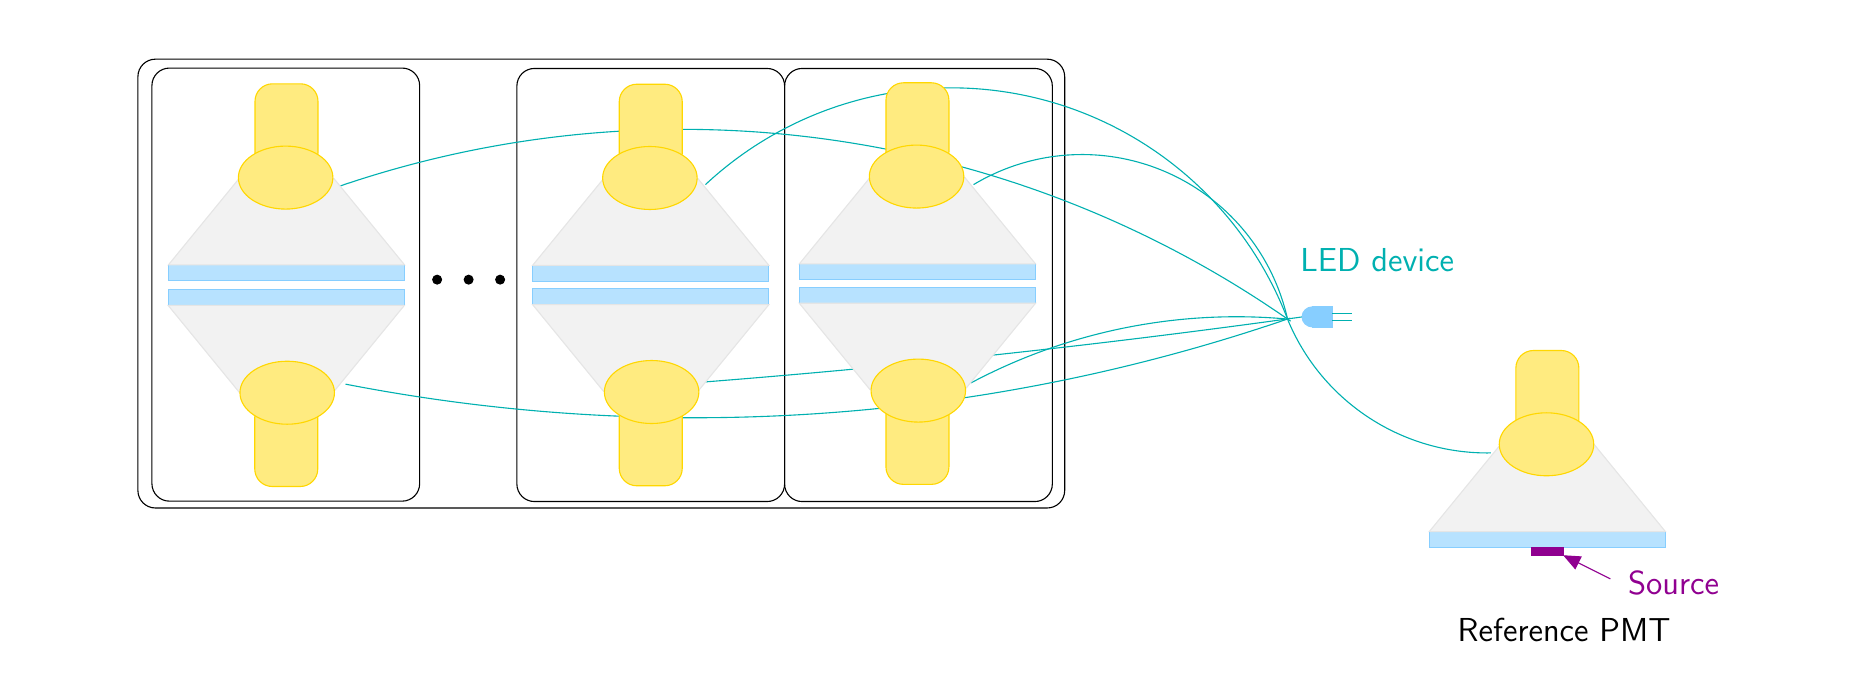 \begin{tikzpicture}[y=-1cm]
\sf

\clip (2,1) rectangle (25,9);

%% bipo3 tank
\draw[rounded corners=6.3bp,black] (6.978,7.013) rectangle (3.578,1.513);
\draw[rounded corners=6.3bp,black] (11.613,7.018) rectangle (8.213,1.518);
\draw[rounded corners=6.3bp,black] (15.013,7.018) rectangle (11.613,1.518);
\draw[rounded corners=6.3bp,black] (15.17,7.1) rectangle (3.4,1.4);


%% source foil
%% \definecolor{penColor}{rgb}{0,0.816,0}
%% \filldraw[penColor] (8.413,4.218) rectangle (11.413,4.318);
%% \filldraw[penColor] (11.813,4.218) rectangle (14.813,4.318);
%% \filldraw[penColor] (3.778,4.213) rectangle (6.778,4.313);

%% Optic fibers
\definecolor{penColor}{rgb}{0,0.69,0.69}
\draw[penColor] (15.39,5.286) +(-13:2.675) arc (-13:-121:2.675);
\draw[penColor] (17.35,11.85) +(-85:7.179) arc (-85:-118:7.179);
\draw[penColor] (13.728,6.34) +(-21:4.576) arc (-21:-133:4.576);
\draw[penColor] (10.312,15.763) +(-55:13.472) arc (-55:-109:13.472);
\draw[penColor] (10.47,-17.279) +(71:23.233) arc (71:101:23.233);
\draw[penColor] (0.645,-121.205) +(82:127.095) arc (82:86:127.095);
\draw[penColor] (20.536,3.659) +(158:2.742) arc (158:89:2.742);


%% scintillators
\definecolor{fillColor}{rgb}{0.529,0.808,1}
\tikzstyle{scin} = [draw=fillColor,fill=fillColor!60]
\path[scin] (8.413,4.018) rectangle (11.413,4.218);
\path[scin] (14.8,4.5) rectangle (11.8,4.3);
\path[scin] (11.8,4) rectangle (14.8,4.2);
\path[scin] (11.413,4.518) rectangle (8.413,4.318);
\path[scin] (6.784,4.527) rectangle (3.784,4.327);
\path[scin] (19.8,7.4) rectangle (22.8,7.6);
\path[scin] (3.787,4.013) rectangle (6.787,4.213);

%% Light guide
\tikzstyle{pmma} = [draw=white!90!black,fill=white!95!black]
\path[pmma] (8.413,4.018) -- (9.313,2.918) -- (10.513,2.918) -- (11.413,4.018) -- cycle;
\path[pmma] (6.784,4.527) -- (5.884,5.627) -- (4.684,5.627) -- (3.784,4.527) -- cycle;
\path[pmma] (3.787,4.013) -- (4.687,2.913) -- (5.887,2.913) -- (6.787,4.013) -- cycle;
\path[pmma] (19.8,7.4) -- (20.7,6.3) -- (21.9,6.3) -- (22.8,7.4) -- cycle;
\path[pmma] (14.8,4.5) -- (13.9,5.6) -- (12.7,5.6) -- (11.8,4.5) -- cycle;
\path[pmma] (11.8,4) -- (12.7,2.9) -- (13.9,2.9) -- (14.8,4) -- cycle;
\path[pmma] (11.413,4.518) -- (10.513,5.618) -- (9.313,5.618) -- (8.413,4.518) -- cycle;

%% LED
\definecolor{penColor}{rgb}{0.529,0.808,1}
\filldraw[penColor] (18.318,4.673) ellipse (0.133cm and 0.127cm);
\filldraw[penColor] (18.318,4.807) rectangle (18.571,4.542);
\definecolor{penColor}{rgb}{0,0.69,0.69}
\draw[penColor] (18.564,4.631) -- (18.824,4.631);
\draw[penColor] (18.564,4.72) -- (18.824,4.72);
\path (17.9,4.1) node[text=penColor,anchor=base west] {\large{} LED device};


%% dots
\filldraw[black] (7.6,4.2) circle (0.056cm);
\filldraw[black] (8,4.2) circle (0.056cm);
\filldraw[black] (7.2,4.2) circle (0.056cm);



%% \draw[arrows=-to,black] (21.2,3.3) -- (21.2,4.9);
%% \draw[black] (21.3,2.8) -- (21.5,2.7);
%% \draw[black] (22,2.8) -- (22.2,2.7);

%% source
\definecolor{penColor}{rgb}{0.565,0,0.565}
\filldraw[penColor] (21.1,7.6) rectangle (21.5,7.7);
\draw[arrows=triangle 45-,penColor] (21.5,7.7) -- (22.1,8);

\definecolor{textColor}{rgb}{0.565,0,0.565}
\path (22.2,8.2) node[text=textColor,anchor=base west] {\large{}Source};
\path (19.9,8.8) node[text=black,anchor=base west] {\large{} Reference PMT};

%% PMT
\definecolor{fillColor}{rgb}{1,0.843,0}
\tikzstyle{pm_base} = [rounded corners=6.3bp,draw=fillColor,fill=fillColor!50]
\path[pm_base] (12.9,5.7) rectangle (13.7,6.8);
\path[pm_base] (13.7,2.8) rectangle (12.9,1.7);
\path[pm_base] (9.513,5.718) rectangle (10.313,6.818);
\path[pm_base] (10.313,2.818) rectangle (9.513,1.718);
\path[pm_base] (4.884,5.727) rectangle (5.684,6.827);
\path[pm_base] (5.687,2.813) rectangle (4.887,1.713);
\path[pm_base] (21.7,6.2) rectangle (20.9,5.1);
\tikzstyle{pm} = [draw=fillColor,fill=fillColor!50]
\path[pm] (13.311,5.609) ellipse (0.6cm and 0.4cm);
\path[pm] (13.289,2.891) ellipse (0.6cm and 0.4cm);
\path[pm] (9.924,5.627) ellipse (0.6cm and 0.4cm);
\path[pm] (9.902,2.909) ellipse (0.6cm and 0.4cm);
\path[pm] (5.296,5.636) ellipse (0.6cm and 0.4cm);
\path[pm] (5.276,2.904) ellipse (0.6cm and 0.4cm);
\path[pm] (21.289,6.291) ellipse (0.6cm and 0.4cm);

%% \definecolor{penColor}{rgb}{0,0.69,0.69}
%% \draw[penColor] (18.322,4.673) +(92:0.133) arc (92:268:0.133);
%% \draw[penColor] (18.698,4.542) -- (18.318,4.542);
%% \draw[penColor] (18.571,4.807) -- (18.571,4.542);
%% \draw[penColor] (18.698,4.807) -- (18.318,4.807);

\end{tikzpicture}%

%% Configure (x)emacs for this file ...
%% Local Variables:
%% mode: latex
%% End:
